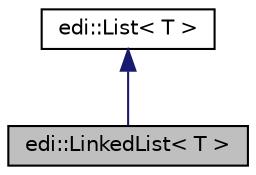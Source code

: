 digraph "edi::LinkedList&lt; T &gt;"
{
  edge [fontname="Helvetica",fontsize="10",labelfontname="Helvetica",labelfontsize="10"];
  node [fontname="Helvetica",fontsize="10",shape=record];
  Node1 [label="edi::LinkedList\< T \>",height=0.2,width=0.4,color="black", fillcolor="grey75", style="filled", fontcolor="black"];
  Node2 -> Node1 [dir="back",color="midnightblue",fontsize="10",style="solid"];
  Node2 [label="edi::List\< T \>",height=0.2,width=0.4,color="black", fillcolor="white", style="filled",URL="$classedi_1_1List.html",tooltip="Abstrast template class to model the List[T] ADT. "];
}
